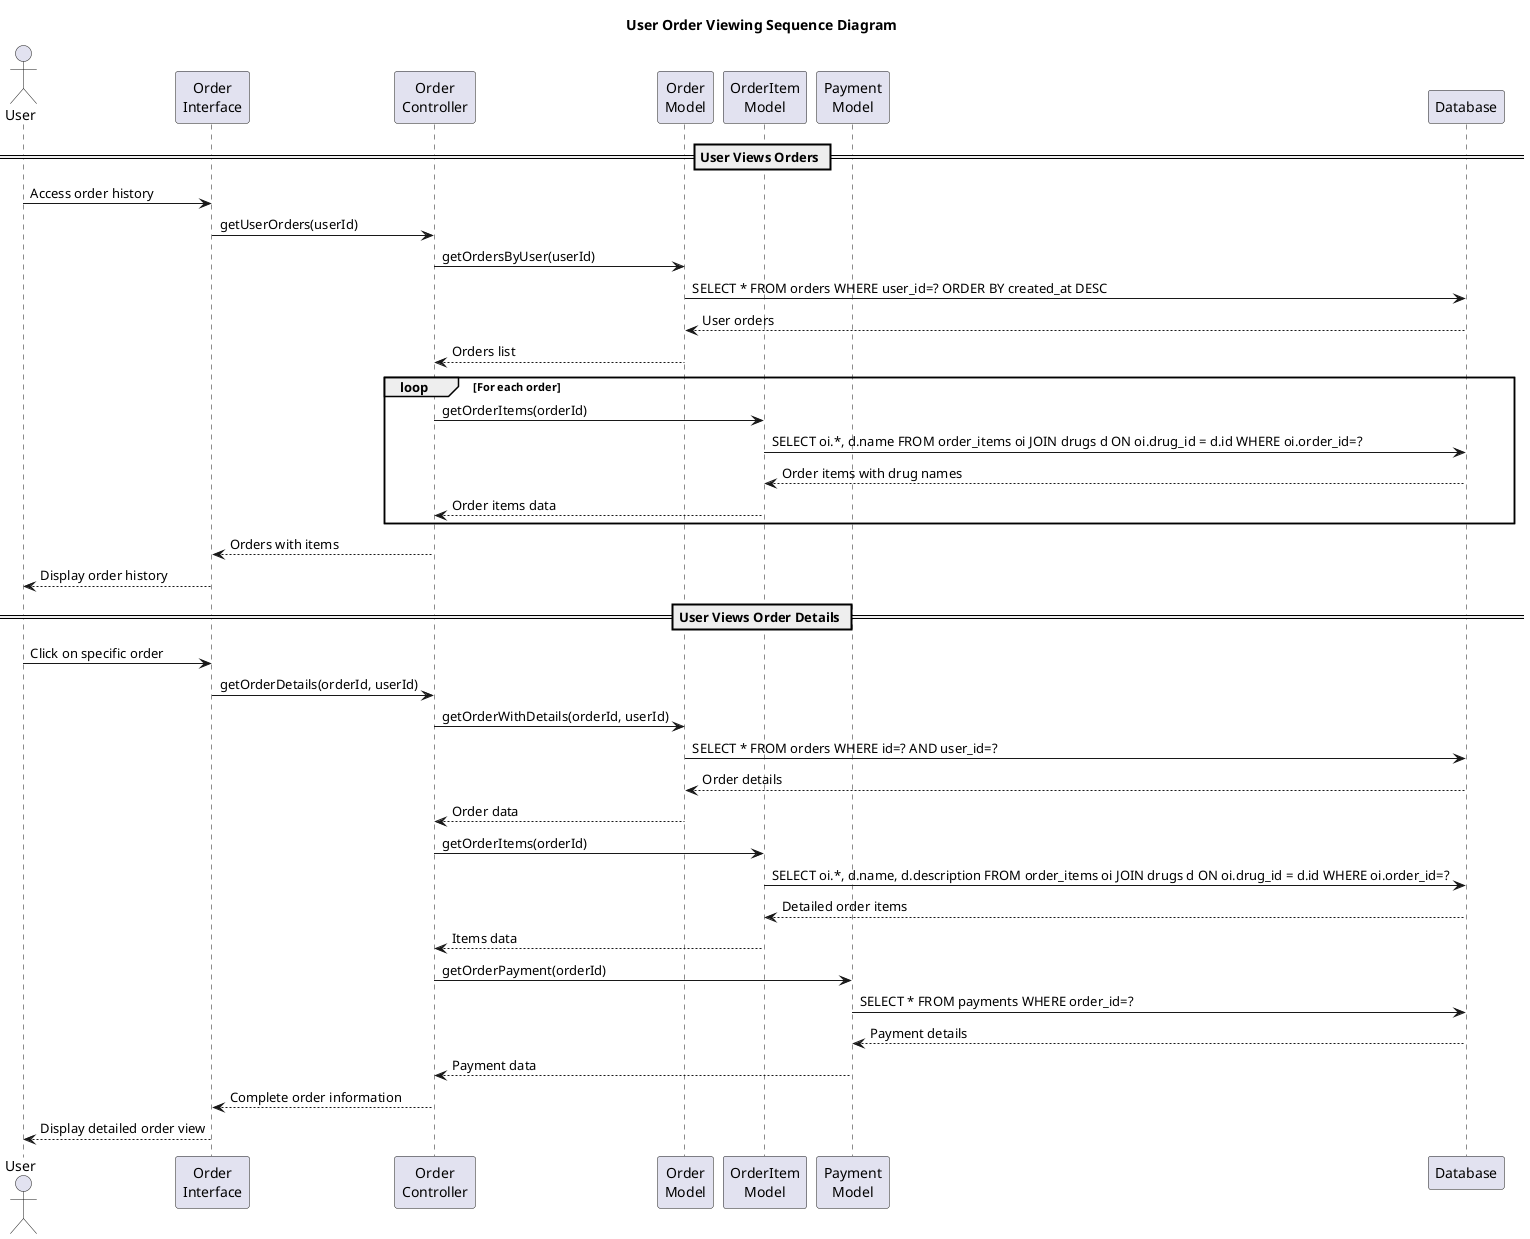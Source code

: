 @startuml user-order-viewing-sequence
title User Order Viewing Sequence Diagram

actor User
participant "Order\nInterface" as OrderUI
participant "Order\nController" as OrderController
participant "Order\nModel" as OrderModel
participant "OrderItem\nModel" as OrderItemModel
participant "Payment\nModel" as PaymentModel
participant "Database" as DB

== User Views Orders ==
User -> OrderUI: Access order history
OrderUI -> OrderController: getUserOrders(userId)

OrderController -> OrderModel: getOrdersByUser(userId)
OrderModel -> DB: SELECT * FROM orders WHERE user_id=? ORDER BY created_at DESC
DB --> OrderModel: User orders
OrderModel --> OrderController: Orders list

loop For each order
    OrderController -> OrderItemModel: getOrderItems(orderId)
    OrderItemModel -> DB: SELECT oi.*, d.name FROM order_items oi JOIN drugs d ON oi.drug_id = d.id WHERE oi.order_id=?
    DB --> OrderItemModel: Order items with drug names
    OrderItemModel --> OrderController: Order items data
end

OrderController --> OrderUI: Orders with items
OrderUI --> User: Display order history

== User Views Order Details ==
User -> OrderUI: Click on specific order
OrderUI -> OrderController: getOrderDetails(orderId, userId)

OrderController -> OrderModel: getOrderWithDetails(orderId, userId)
OrderModel -> DB: SELECT * FROM orders WHERE id=? AND user_id=?
DB --> OrderModel: Order details
OrderModel --> OrderController: Order data

OrderController -> OrderItemModel: getOrderItems(orderId)
OrderItemModel -> DB: SELECT oi.*, d.name, d.description FROM order_items oi JOIN drugs d ON oi.drug_id = d.id WHERE oi.order_id=?
DB --> OrderItemModel: Detailed order items
OrderItemModel --> OrderController: Items data

OrderController -> PaymentModel: getOrderPayment(orderId)
PaymentModel -> DB: SELECT * FROM payments WHERE order_id=?
DB --> PaymentModel: Payment details
PaymentModel --> OrderController: Payment data

OrderController --> OrderUI: Complete order information
OrderUI --> User: Display detailed order view

@enduml
